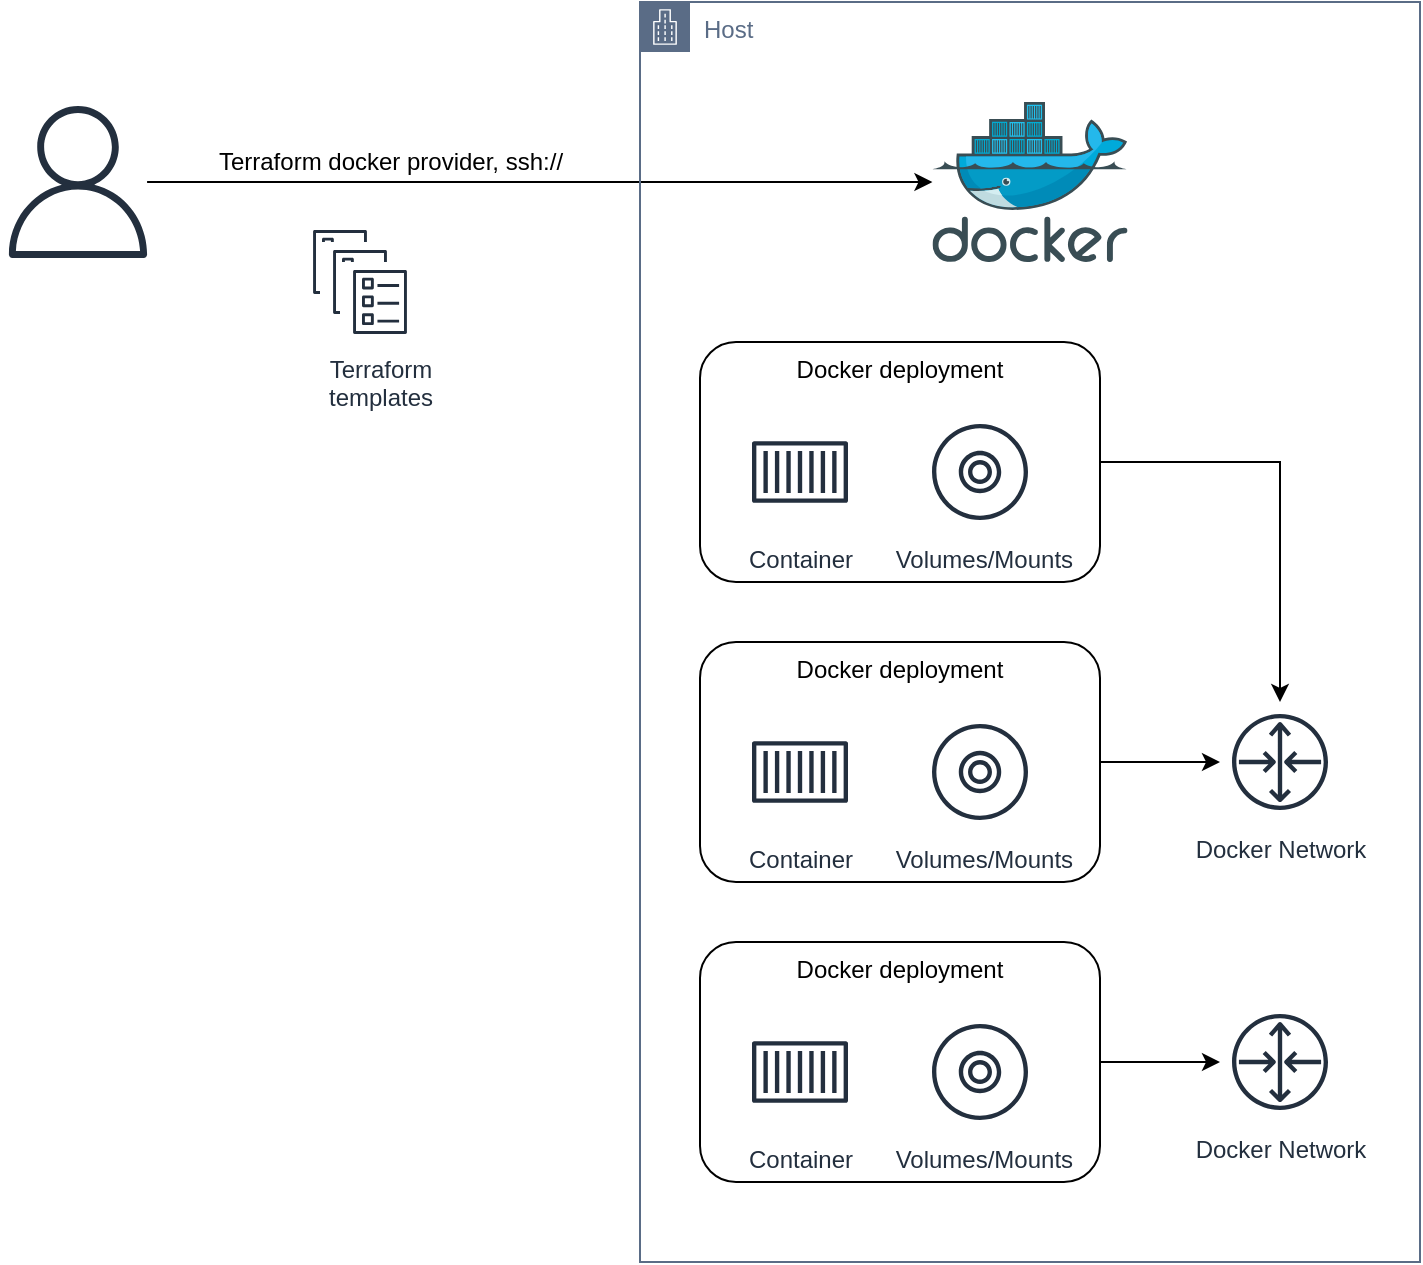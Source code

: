 <mxfile version="13.7.9" type="device"><diagram id="uxZSTIkJYgRhsHA0_eNM" name="Seite-1"><mxGraphModel dx="1358" dy="816" grid="1" gridSize="10" guides="1" tooltips="1" connect="1" arrows="1" fold="1" page="1" pageScale="1" pageWidth="827" pageHeight="1169" math="0" shadow="0"><root><mxCell id="0"/><mxCell id="1" parent="0"/><mxCell id="G1-w9nOJyAfGH_9_WA9--5" style="edgeStyle=orthogonalEdgeStyle;rounded=0;orthogonalLoop=1;jettySize=auto;html=1;" edge="1" parent="1" source="G1-w9nOJyAfGH_9_WA9--1" target="G1-w9nOJyAfGH_9_WA9--4"><mxGeometry relative="1" as="geometry"/></mxCell><mxCell id="G1-w9nOJyAfGH_9_WA9--1" value="" style="outlineConnect=0;fontColor=#232F3E;gradientColor=none;fillColor=#232F3E;strokeColor=none;dashed=0;verticalLabelPosition=bottom;verticalAlign=top;align=center;html=1;fontSize=12;fontStyle=0;aspect=fixed;pointerEvents=1;shape=mxgraph.aws4.user;" vertex="1" parent="1"><mxGeometry x="40" y="82" width="78" height="76" as="geometry"/></mxCell><mxCell id="G1-w9nOJyAfGH_9_WA9--3" value="Host" style="points=[[0,0],[0.25,0],[0.5,0],[0.75,0],[1,0],[1,0.25],[1,0.5],[1,0.75],[1,1],[0.75,1],[0.5,1],[0.25,1],[0,1],[0,0.75],[0,0.5],[0,0.25]];outlineConnect=0;gradientColor=none;html=1;whiteSpace=wrap;fontSize=12;fontStyle=0;shape=mxgraph.aws4.group;grIcon=mxgraph.aws4.group_corporate_data_center;strokeColor=#5A6C86;fillColor=none;verticalAlign=top;align=left;spacingLeft=30;fontColor=#5A6C86;dashed=0;" vertex="1" parent="1"><mxGeometry x="360" y="30" width="390" height="630" as="geometry"/></mxCell><mxCell id="G1-w9nOJyAfGH_9_WA9--4" value="" style="aspect=fixed;html=1;points=[];align=center;image;fontSize=12;image=img/lib/mscae/Docker.svg;" vertex="1" parent="1"><mxGeometry x="506.22" y="80" width="97.56" height="80" as="geometry"/></mxCell><mxCell id="G1-w9nOJyAfGH_9_WA9--6" value="Terraform docker provider, ssh://" style="text;html=1;align=center;verticalAlign=middle;resizable=0;points=[];autosize=1;" vertex="1" parent="1"><mxGeometry x="140" y="100" width="190" height="20" as="geometry"/></mxCell><mxCell id="G1-w9nOJyAfGH_9_WA9--15" value="" style="group" vertex="1" connectable="0" parent="1"><mxGeometry x="390" y="500" width="200" height="120" as="geometry"/></mxCell><mxCell id="G1-w9nOJyAfGH_9_WA9--14" value="Docker deployment" style="rounded=1;whiteSpace=wrap;html=1;verticalAlign=top;" vertex="1" parent="G1-w9nOJyAfGH_9_WA9--15"><mxGeometry width="200" height="120" as="geometry"/></mxCell><mxCell id="G1-w9nOJyAfGH_9_WA9--8" value="Container" style="outlineConnect=0;fontColor=#232F3E;gradientColor=none;strokeColor=#232F3E;fillColor=#ffffff;dashed=0;verticalLabelPosition=bottom;verticalAlign=top;align=center;html=1;fontSize=12;fontStyle=0;aspect=fixed;shape=mxgraph.aws4.resourceIcon;resIcon=mxgraph.aws4.container_1;" vertex="1" parent="G1-w9nOJyAfGH_9_WA9--15"><mxGeometry x="20" y="35" width="60" height="60" as="geometry"/></mxCell><mxCell id="G1-w9nOJyAfGH_9_WA9--10" value="&amp;nbsp;Volumes/Mounts" style="outlineConnect=0;fontColor=#232F3E;gradientColor=none;strokeColor=#232F3E;fillColor=#ffffff;dashed=0;verticalLabelPosition=bottom;verticalAlign=top;align=center;html=1;fontSize=12;fontStyle=0;aspect=fixed;shape=mxgraph.aws4.resourceIcon;resIcon=mxgraph.aws4.disk;" vertex="1" parent="G1-w9nOJyAfGH_9_WA9--15"><mxGeometry x="110" y="35" width="60" height="60" as="geometry"/></mxCell><mxCell id="G1-w9nOJyAfGH_9_WA9--16" value="" style="group" vertex="1" connectable="0" parent="1"><mxGeometry x="390" y="350" width="200" height="120" as="geometry"/></mxCell><mxCell id="G1-w9nOJyAfGH_9_WA9--17" value="Docker deployment" style="rounded=1;whiteSpace=wrap;html=1;verticalAlign=top;" vertex="1" parent="G1-w9nOJyAfGH_9_WA9--16"><mxGeometry width="200" height="120" as="geometry"/></mxCell><mxCell id="G1-w9nOJyAfGH_9_WA9--18" value="Container" style="outlineConnect=0;fontColor=#232F3E;gradientColor=none;strokeColor=#232F3E;fillColor=#ffffff;dashed=0;verticalLabelPosition=bottom;verticalAlign=top;align=center;html=1;fontSize=12;fontStyle=0;aspect=fixed;shape=mxgraph.aws4.resourceIcon;resIcon=mxgraph.aws4.container_1;" vertex="1" parent="G1-w9nOJyAfGH_9_WA9--16"><mxGeometry x="20" y="35" width="60" height="60" as="geometry"/></mxCell><mxCell id="G1-w9nOJyAfGH_9_WA9--19" value="&amp;nbsp;Volumes/Mounts" style="outlineConnect=0;fontColor=#232F3E;gradientColor=none;strokeColor=#232F3E;fillColor=#ffffff;dashed=0;verticalLabelPosition=bottom;verticalAlign=top;align=center;html=1;fontSize=12;fontStyle=0;aspect=fixed;shape=mxgraph.aws4.resourceIcon;resIcon=mxgraph.aws4.disk;" vertex="1" parent="G1-w9nOJyAfGH_9_WA9--16"><mxGeometry x="110" y="35" width="60" height="60" as="geometry"/></mxCell><mxCell id="G1-w9nOJyAfGH_9_WA9--20" value="Docker Network" style="outlineConnect=0;fontColor=#232F3E;gradientColor=none;strokeColor=#232F3E;fillColor=#ffffff;dashed=0;verticalLabelPosition=bottom;verticalAlign=top;align=center;html=1;fontSize=12;fontStyle=0;aspect=fixed;shape=mxgraph.aws4.resourceIcon;resIcon=mxgraph.aws4.router;" vertex="1" parent="1"><mxGeometry x="650" y="380" width="60" height="60" as="geometry"/></mxCell><mxCell id="G1-w9nOJyAfGH_9_WA9--21" value="Docker Network" style="outlineConnect=0;fontColor=#232F3E;gradientColor=none;strokeColor=#232F3E;fillColor=#ffffff;dashed=0;verticalLabelPosition=bottom;verticalAlign=top;align=center;html=1;fontSize=12;fontStyle=0;aspect=fixed;shape=mxgraph.aws4.resourceIcon;resIcon=mxgraph.aws4.router;" vertex="1" parent="1"><mxGeometry x="650" y="530" width="60" height="60" as="geometry"/></mxCell><mxCell id="G1-w9nOJyAfGH_9_WA9--22" value="" style="group" vertex="1" connectable="0" parent="1"><mxGeometry x="390" y="200" width="200" height="120" as="geometry"/></mxCell><mxCell id="G1-w9nOJyAfGH_9_WA9--23" value="Docker deployment" style="rounded=1;whiteSpace=wrap;html=1;verticalAlign=top;" vertex="1" parent="G1-w9nOJyAfGH_9_WA9--22"><mxGeometry width="200" height="120" as="geometry"/></mxCell><mxCell id="G1-w9nOJyAfGH_9_WA9--24" value="Container" style="outlineConnect=0;fontColor=#232F3E;gradientColor=none;strokeColor=#232F3E;fillColor=#ffffff;dashed=0;verticalLabelPosition=bottom;verticalAlign=top;align=center;html=1;fontSize=12;fontStyle=0;aspect=fixed;shape=mxgraph.aws4.resourceIcon;resIcon=mxgraph.aws4.container_1;" vertex="1" parent="G1-w9nOJyAfGH_9_WA9--22"><mxGeometry x="20" y="35" width="60" height="60" as="geometry"/></mxCell><mxCell id="G1-w9nOJyAfGH_9_WA9--25" value="&amp;nbsp;Volumes/Mounts" style="outlineConnect=0;fontColor=#232F3E;gradientColor=none;strokeColor=#232F3E;fillColor=#ffffff;dashed=0;verticalLabelPosition=bottom;verticalAlign=top;align=center;html=1;fontSize=12;fontStyle=0;aspect=fixed;shape=mxgraph.aws4.resourceIcon;resIcon=mxgraph.aws4.disk;" vertex="1" parent="G1-w9nOJyAfGH_9_WA9--22"><mxGeometry x="110" y="35" width="60" height="60" as="geometry"/></mxCell><mxCell id="G1-w9nOJyAfGH_9_WA9--27" style="edgeStyle=orthogonalEdgeStyle;rounded=0;orthogonalLoop=1;jettySize=auto;html=1;" edge="1" parent="1" source="G1-w9nOJyAfGH_9_WA9--14" target="G1-w9nOJyAfGH_9_WA9--21"><mxGeometry relative="1" as="geometry"/></mxCell><mxCell id="G1-w9nOJyAfGH_9_WA9--28" style="edgeStyle=orthogonalEdgeStyle;rounded=0;orthogonalLoop=1;jettySize=auto;html=1;" edge="1" parent="1" source="G1-w9nOJyAfGH_9_WA9--17" target="G1-w9nOJyAfGH_9_WA9--20"><mxGeometry relative="1" as="geometry"/></mxCell><mxCell id="G1-w9nOJyAfGH_9_WA9--30" style="edgeStyle=orthogonalEdgeStyle;rounded=0;orthogonalLoop=1;jettySize=auto;html=1;" edge="1" parent="1" source="G1-w9nOJyAfGH_9_WA9--23" target="G1-w9nOJyAfGH_9_WA9--20"><mxGeometry relative="1" as="geometry"/></mxCell><mxCell id="G1-w9nOJyAfGH_9_WA9--37" value="" style="group" vertex="1" connectable="0" parent="1"><mxGeometry x="190" y="140" width="60" height="60" as="geometry"/></mxCell><mxCell id="G1-w9nOJyAfGH_9_WA9--7" value="Terraform &lt;br&gt;template" style="outlineConnect=0;gradientColor=none;strokeColor=#232F3E;fillColor=#ffffff;dashed=0;verticalLabelPosition=bottom;verticalAlign=top;align=center;html=1;fontSize=12;fontStyle=0;aspect=fixed;shape=mxgraph.aws4.resourceIcon;resIcon=mxgraph.aws4.template;labelBackgroundColor=#ffffff;noLabel=1;fontColor=none;" vertex="1" parent="G1-w9nOJyAfGH_9_WA9--37"><mxGeometry width="40" height="40" as="geometry"/></mxCell><mxCell id="G1-w9nOJyAfGH_9_WA9--35" value="Terraform &lt;br&gt;template" style="outlineConnect=0;gradientColor=none;strokeColor=#232F3E;fillColor=#ffffff;dashed=0;verticalLabelPosition=bottom;verticalAlign=top;align=center;html=1;fontSize=12;fontStyle=0;aspect=fixed;shape=mxgraph.aws4.resourceIcon;resIcon=mxgraph.aws4.template;noLabel=1;fontColor=none;" vertex="1" parent="G1-w9nOJyAfGH_9_WA9--37"><mxGeometry x="10" y="10" width="40" height="40" as="geometry"/></mxCell><mxCell id="G1-w9nOJyAfGH_9_WA9--36" value="Terraform &lt;br&gt;templates" style="outlineConnect=0;fontColor=#232F3E;gradientColor=none;strokeColor=#232F3E;fillColor=#ffffff;dashed=0;verticalLabelPosition=bottom;verticalAlign=top;align=center;html=1;fontSize=12;fontStyle=0;aspect=fixed;shape=mxgraph.aws4.resourceIcon;resIcon=mxgraph.aws4.template;" vertex="1" parent="G1-w9nOJyAfGH_9_WA9--37"><mxGeometry x="20" y="20" width="40" height="40" as="geometry"/></mxCell></root></mxGraphModel></diagram></mxfile>